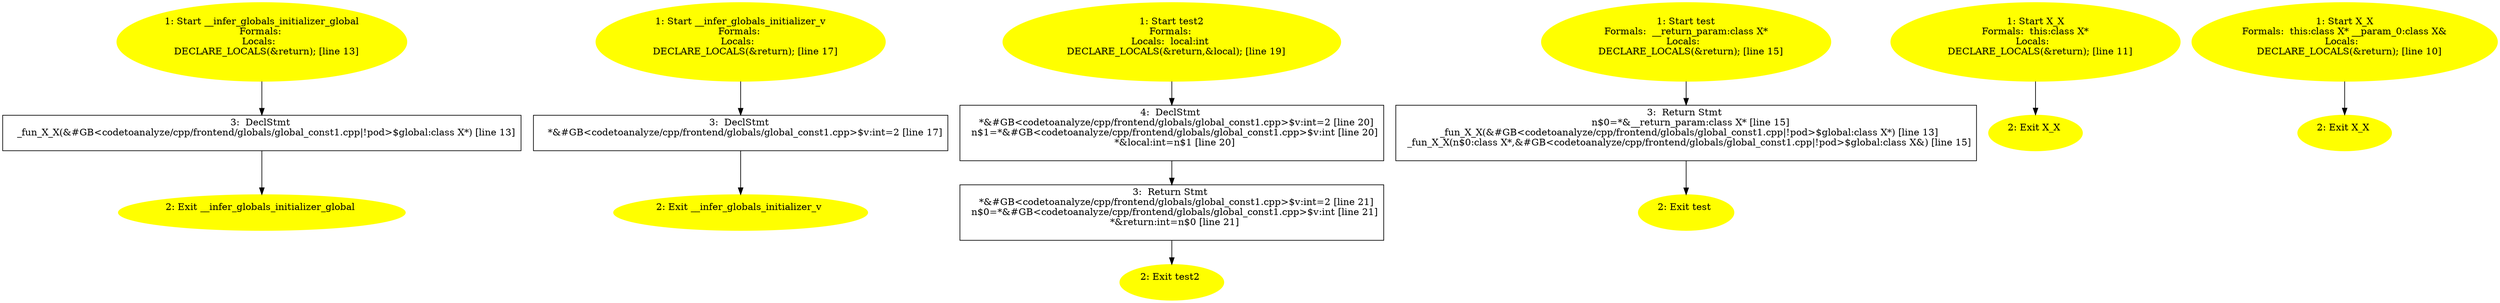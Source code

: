 /* @generated */
digraph iCFG {
"__infer_globals_initializer_global.bdc08c089842ce08b974b22a75daf78e_1" [label="1: Start __infer_globals_initializer_global\nFormals: \nLocals:  \n   DECLARE_LOCALS(&return); [line 13]\n " color=yellow style=filled]
	

	 "__infer_globals_initializer_global.bdc08c089842ce08b974b22a75daf78e_1" -> "__infer_globals_initializer_global.bdc08c089842ce08b974b22a75daf78e_3" ;
"__infer_globals_initializer_global.bdc08c089842ce08b974b22a75daf78e_2" [label="2: Exit __infer_globals_initializer_global \n  " color=yellow style=filled]
	

"__infer_globals_initializer_global.bdc08c089842ce08b974b22a75daf78e_3" [label="3:  DeclStmt \n   _fun_X_X(&#GB<codetoanalyze/cpp/frontend/globals/global_const1.cpp|!pod>$global:class X*) [line 13]\n " shape="box"]
	

	 "__infer_globals_initializer_global.bdc08c089842ce08b974b22a75daf78e_3" -> "__infer_globals_initializer_global.bdc08c089842ce08b974b22a75daf78e_2" ;
"__infer_globals_initializer_v.4e4b88201c5f529e31ed314500b0b0e5_1" [label="1: Start __infer_globals_initializer_v\nFormals: \nLocals:  \n   DECLARE_LOCALS(&return); [line 17]\n " color=yellow style=filled]
	

	 "__infer_globals_initializer_v.4e4b88201c5f529e31ed314500b0b0e5_1" -> "__infer_globals_initializer_v.4e4b88201c5f529e31ed314500b0b0e5_3" ;
"__infer_globals_initializer_v.4e4b88201c5f529e31ed314500b0b0e5_2" [label="2: Exit __infer_globals_initializer_v \n  " color=yellow style=filled]
	

"__infer_globals_initializer_v.4e4b88201c5f529e31ed314500b0b0e5_3" [label="3:  DeclStmt \n   *&#GB<codetoanalyze/cpp/frontend/globals/global_const1.cpp>$v:int=2 [line 17]\n " shape="box"]
	

	 "__infer_globals_initializer_v.4e4b88201c5f529e31ed314500b0b0e5_3" -> "__infer_globals_initializer_v.4e4b88201c5f529e31ed314500b0b0e5_2" ;
"test2{d41d8cd98f00b204e9800998ecf8427e_Z5test2v}.cf7940edefd4df119b2c0c269e6b062c_1" [label="1: Start test2\nFormals: \nLocals:  local:int \n   DECLARE_LOCALS(&return,&local); [line 19]\n " color=yellow style=filled]
	

	 "test2{d41d8cd98f00b204e9800998ecf8427e_Z5test2v}.cf7940edefd4df119b2c0c269e6b062c_1" -> "test2{d41d8cd98f00b204e9800998ecf8427e_Z5test2v}.cf7940edefd4df119b2c0c269e6b062c_4" ;
"test2{d41d8cd98f00b204e9800998ecf8427e_Z5test2v}.cf7940edefd4df119b2c0c269e6b062c_2" [label="2: Exit test2 \n  " color=yellow style=filled]
	

"test2{d41d8cd98f00b204e9800998ecf8427e_Z5test2v}.cf7940edefd4df119b2c0c269e6b062c_3" [label="3:  Return Stmt \n   *&#GB<codetoanalyze/cpp/frontend/globals/global_const1.cpp>$v:int=2 [line 21]\n  n$0=*&#GB<codetoanalyze/cpp/frontend/globals/global_const1.cpp>$v:int [line 21]\n  *&return:int=n$0 [line 21]\n " shape="box"]
	

	 "test2{d41d8cd98f00b204e9800998ecf8427e_Z5test2v}.cf7940edefd4df119b2c0c269e6b062c_3" -> "test2{d41d8cd98f00b204e9800998ecf8427e_Z5test2v}.cf7940edefd4df119b2c0c269e6b062c_2" ;
"test2{d41d8cd98f00b204e9800998ecf8427e_Z5test2v}.cf7940edefd4df119b2c0c269e6b062c_4" [label="4:  DeclStmt \n   *&#GB<codetoanalyze/cpp/frontend/globals/global_const1.cpp>$v:int=2 [line 20]\n  n$1=*&#GB<codetoanalyze/cpp/frontend/globals/global_const1.cpp>$v:int [line 20]\n  *&local:int=n$1 [line 20]\n " shape="box"]
	

	 "test2{d41d8cd98f00b204e9800998ecf8427e_Z5test2v}.cf7940edefd4df119b2c0c269e6b062c_4" -> "test2{d41d8cd98f00b204e9800998ecf8427e_Z5test2v}.cf7940edefd4df119b2c0c269e6b062c_3" ;
"test{d41d8cd98f00b204e9800998ecf8427e_Z4testv}.8c08101fe48ee96867ff8578442d10bc_1" [label="1: Start test\nFormals:  __return_param:class X*\nLocals:  \n   DECLARE_LOCALS(&return); [line 15]\n " color=yellow style=filled]
	

	 "test{d41d8cd98f00b204e9800998ecf8427e_Z4testv}.8c08101fe48ee96867ff8578442d10bc_1" -> "test{d41d8cd98f00b204e9800998ecf8427e_Z4testv}.8c08101fe48ee96867ff8578442d10bc_3" ;
"test{d41d8cd98f00b204e9800998ecf8427e_Z4testv}.8c08101fe48ee96867ff8578442d10bc_2" [label="2: Exit test \n  " color=yellow style=filled]
	

"test{d41d8cd98f00b204e9800998ecf8427e_Z4testv}.8c08101fe48ee96867ff8578442d10bc_3" [label="3:  Return Stmt \n   n$0=*&__return_param:class X* [line 15]\n  _fun_X_X(&#GB<codetoanalyze/cpp/frontend/globals/global_const1.cpp|!pod>$global:class X*) [line 13]\n  _fun_X_X(n$0:class X*,&#GB<codetoanalyze/cpp/frontend/globals/global_const1.cpp|!pod>$global:class X&) [line 15]\n " shape="box"]
	

	 "test{d41d8cd98f00b204e9800998ecf8427e_Z4testv}.8c08101fe48ee96867ff8578442d10bc_3" -> "test{d41d8cd98f00b204e9800998ecf8427e_Z4testv}.8c08101fe48ee96867ff8578442d10bc_2" ;
"X_X{_ZN1XC1Ev}.dbc1390b15606562094682699e12caba_1" [label="1: Start X_X\nFormals:  this:class X*\nLocals:  \n   DECLARE_LOCALS(&return); [line 11]\n " color=yellow style=filled]
	

	 "X_X{_ZN1XC1Ev}.dbc1390b15606562094682699e12caba_1" -> "X_X{_ZN1XC1Ev}.dbc1390b15606562094682699e12caba_2" ;
"X_X{_ZN1XC1Ev}.dbc1390b15606562094682699e12caba_2" [label="2: Exit X_X \n  " color=yellow style=filled]
	

"X_X{_ZN1XC1ERKS_}.abc525d74d1815a6e1a874d1ed502de3_1" [label="1: Start X_X\nFormals:  this:class X* __param_0:class X&\nLocals:  \n   DECLARE_LOCALS(&return); [line 10]\n " color=yellow style=filled]
	

	 "X_X{_ZN1XC1ERKS_}.abc525d74d1815a6e1a874d1ed502de3_1" -> "X_X{_ZN1XC1ERKS_}.abc525d74d1815a6e1a874d1ed502de3_2" ;
"X_X{_ZN1XC1ERKS_}.abc525d74d1815a6e1a874d1ed502de3_2" [label="2: Exit X_X \n  " color=yellow style=filled]
	

}
